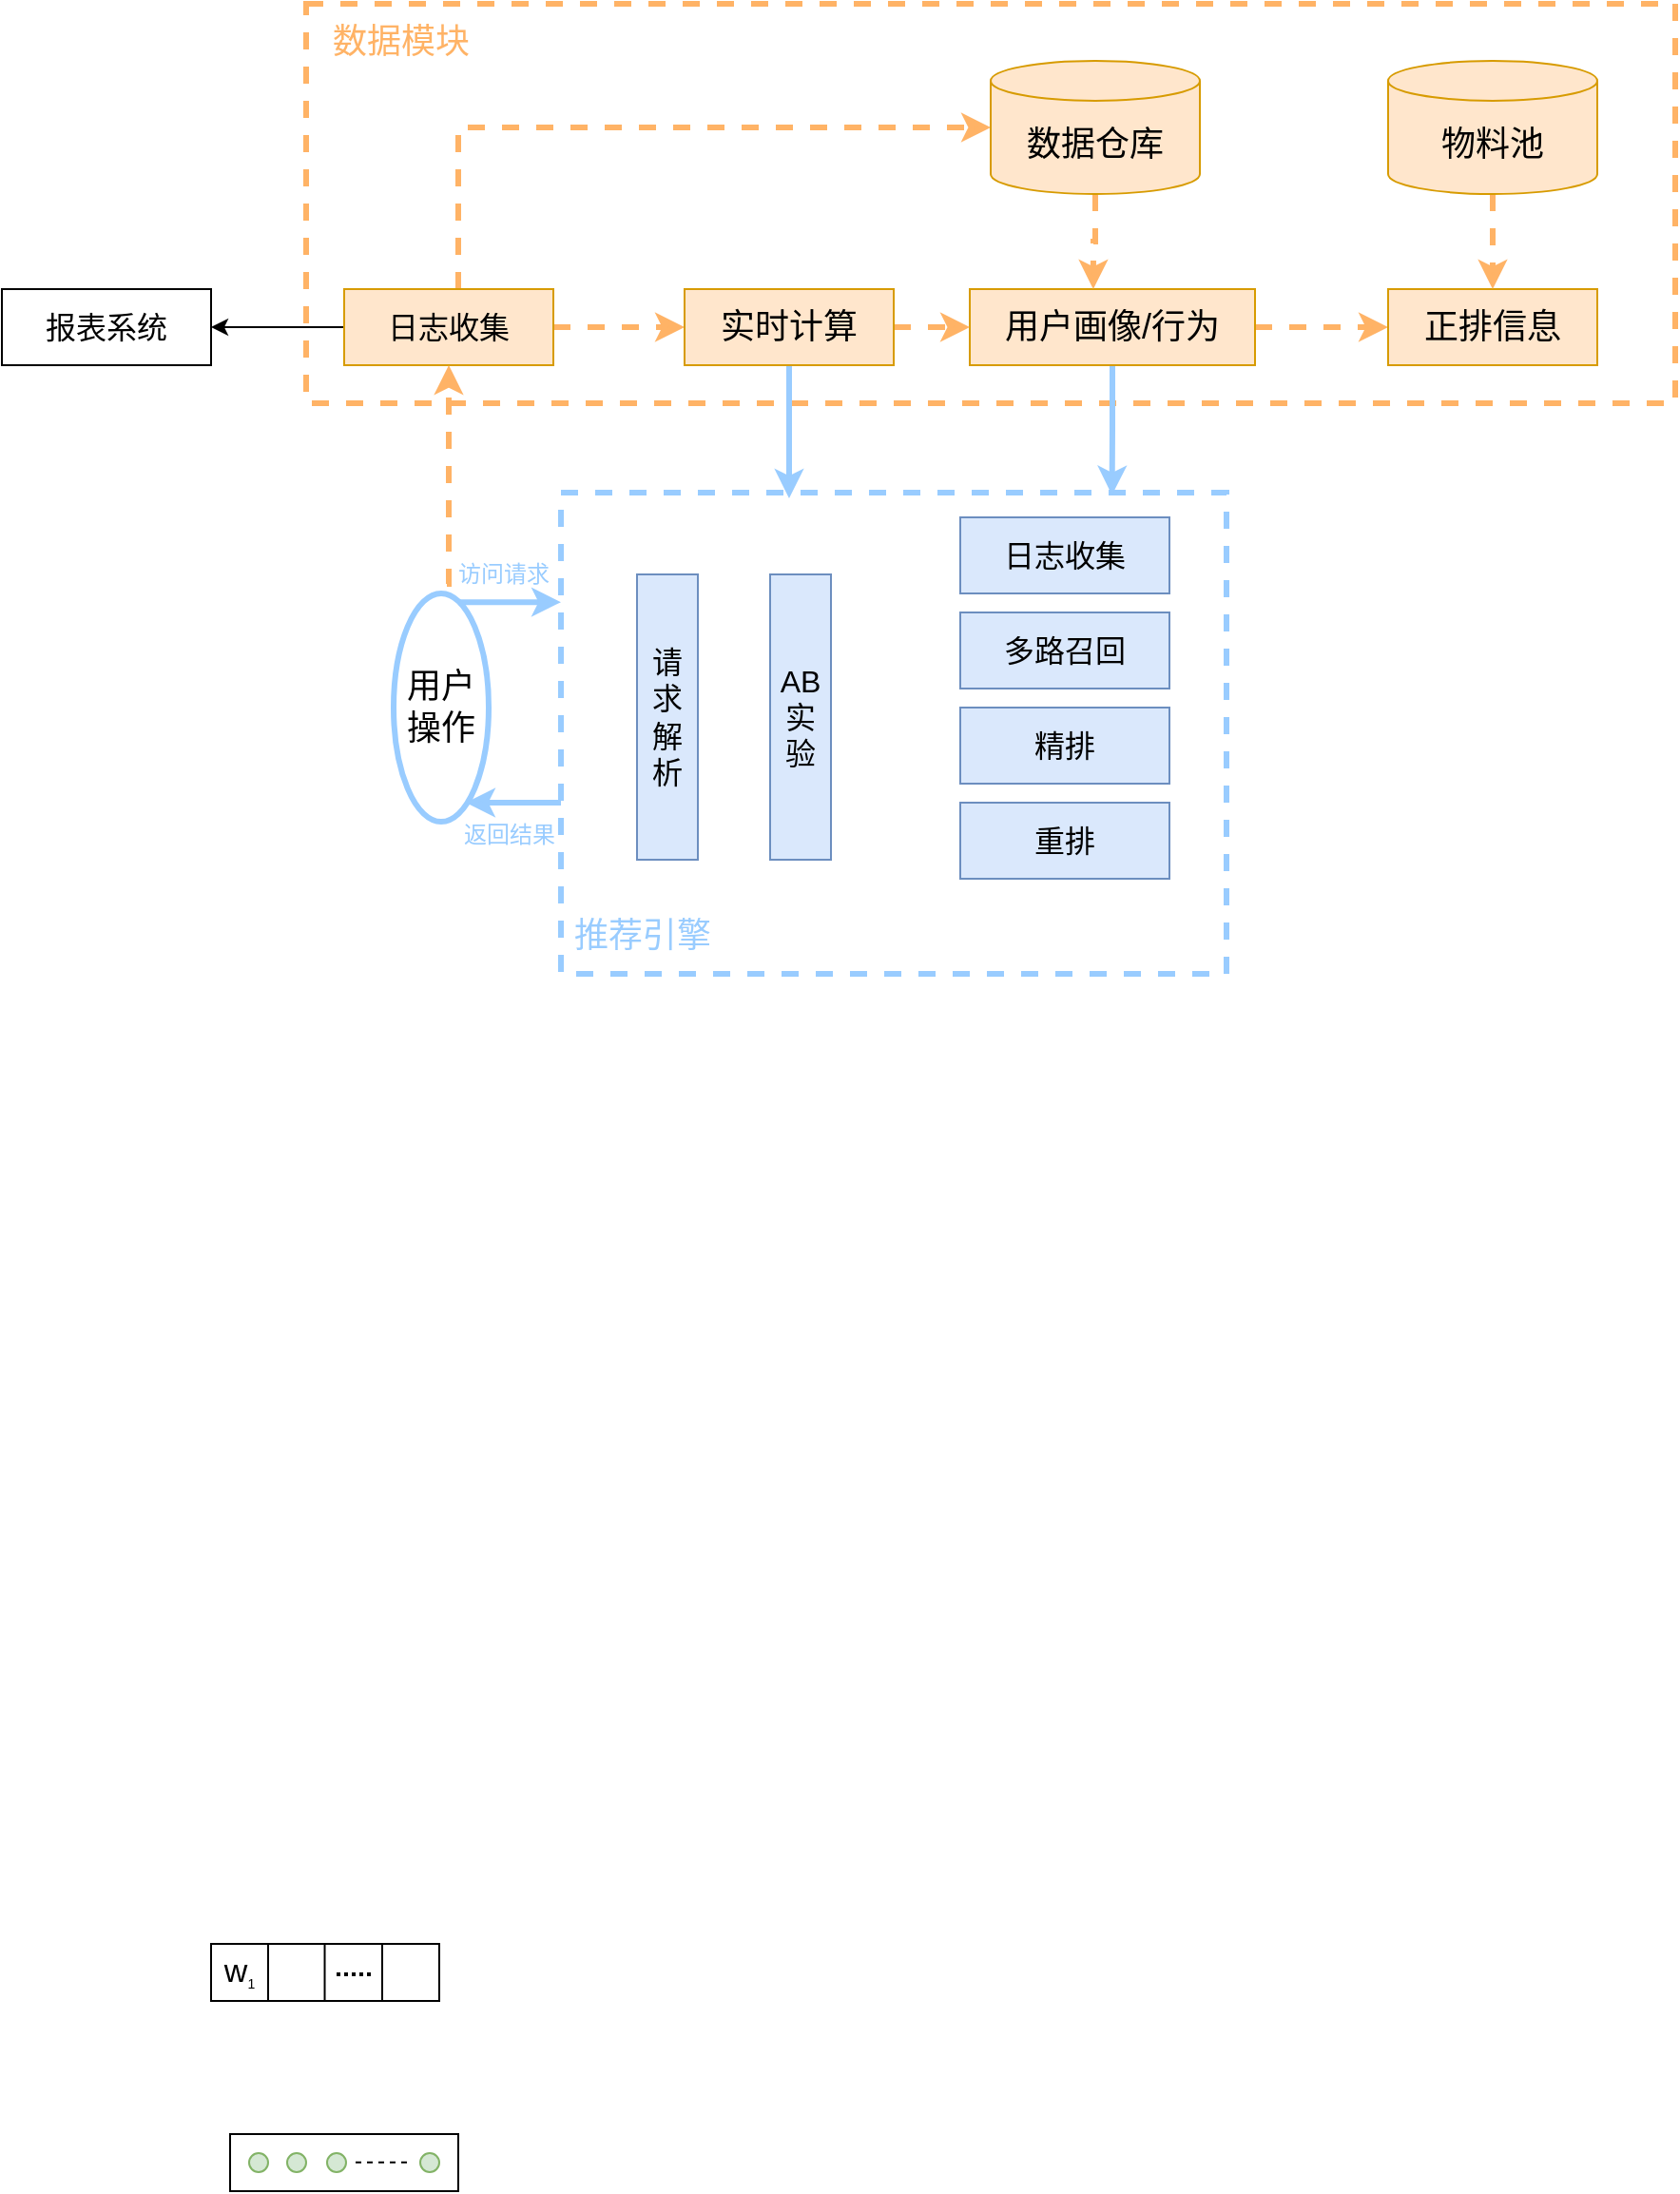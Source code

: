 <mxfile version="13.7.6" type="github">
  <diagram id="0R1KgyZivqST2G8Sgrir" name="Page-1">
    <mxGraphModel dx="523" dy="796" grid="1" gridSize="10" guides="1" tooltips="1" connect="1" arrows="1" fold="1" page="1" pageScale="1" pageWidth="827" pageHeight="1169" math="0" shadow="0">
      <root>
        <mxCell id="0" />
        <mxCell id="1" parent="0" />
        <mxCell id="2lEhO2xfnhziDfnZjIPp-33" value="" style="rounded=0;whiteSpace=wrap;html=1;fillColor=none;dashed=1;strokeWidth=3;strokeColor=#99CCFF;" vertex="1" parent="1">
          <mxGeometry x="334" y="427" width="350" height="253" as="geometry" />
        </mxCell>
        <mxCell id="2lEhO2xfnhziDfnZjIPp-19" value="" style="rounded=0;whiteSpace=wrap;html=1;fillColor=none;dashed=1;strokeWidth=3;strokeColor=#FFB366;" vertex="1" parent="1">
          <mxGeometry x="200" y="170" width="720" height="210" as="geometry" />
        </mxCell>
        <mxCell id="F2EInP20JMvGmBjEMHAI-9" value="" style="group;rounded=0;glass=0;shadow=0;sketch=0;" parent="1" vertex="1" connectable="0">
          <mxGeometry x="160" y="1290" width="120" height="30" as="geometry" />
        </mxCell>
        <mxCell id="F2EInP20JMvGmBjEMHAI-1" value="" style="verticalLabelPosition=bottom;verticalAlign=top;html=1;shape=mxgraph.basic.rect;fillColor2=none;strokeWidth=1;size=20;indent=5;" parent="F2EInP20JMvGmBjEMHAI-9" vertex="1">
          <mxGeometry width="120" height="30" as="geometry" />
        </mxCell>
        <mxCell id="F2EInP20JMvGmBjEMHAI-3" value="" style="verticalLabelPosition=bottom;verticalAlign=top;html=1;shape=mxgraph.flowchart.on-page_reference;fillColor=#d5e8d4;strokeColor=#82b366;" parent="F2EInP20JMvGmBjEMHAI-9" vertex="1">
          <mxGeometry x="10" y="10" width="10" height="10" as="geometry" />
        </mxCell>
        <mxCell id="F2EInP20JMvGmBjEMHAI-4" value="" style="verticalLabelPosition=bottom;verticalAlign=top;html=1;shape=mxgraph.flowchart.on-page_reference;fillColor=#d5e8d4;strokeColor=#82b366;" parent="F2EInP20JMvGmBjEMHAI-9" vertex="1">
          <mxGeometry x="30" y="10" width="10" height="10" as="geometry" />
        </mxCell>
        <mxCell id="F2EInP20JMvGmBjEMHAI-5" value="" style="verticalLabelPosition=bottom;verticalAlign=top;html=1;shape=mxgraph.flowchart.on-page_reference;fillColor=#d5e8d4;strokeColor=#82b366;" parent="F2EInP20JMvGmBjEMHAI-9" vertex="1">
          <mxGeometry x="51" y="10" width="10" height="10" as="geometry" />
        </mxCell>
        <mxCell id="F2EInP20JMvGmBjEMHAI-6" value="" style="verticalLabelPosition=bottom;verticalAlign=top;html=1;shape=mxgraph.flowchart.on-page_reference;fillColor=#d5e8d4;strokeColor=#82b366;" parent="F2EInP20JMvGmBjEMHAI-9" vertex="1">
          <mxGeometry x="100" y="10" width="10" height="10" as="geometry" />
        </mxCell>
        <mxCell id="F2EInP20JMvGmBjEMHAI-7" value="" style="endArrow=none;html=1;rounded=0;" parent="F2EInP20JMvGmBjEMHAI-9" target="F2EInP20JMvGmBjEMHAI-1" edge="1">
          <mxGeometry relative="1" as="geometry">
            <mxPoint y="10" as="sourcePoint" />
            <mxPoint x="160" y="10" as="targetPoint" />
          </mxGeometry>
        </mxCell>
        <mxCell id="F2EInP20JMvGmBjEMHAI-8" value="" style="endArrow=none;html=1;rounded=0;dashed=1;" parent="F2EInP20JMvGmBjEMHAI-9" edge="1">
          <mxGeometry relative="1" as="geometry">
            <mxPoint x="66" y="14.9" as="sourcePoint" />
            <mxPoint x="96" y="14.9" as="targetPoint" />
            <Array as="points">
              <mxPoint x="76" y="14.9" />
            </Array>
          </mxGeometry>
        </mxCell>
        <mxCell id="F2EInP20JMvGmBjEMHAI-15" value="" style="group" parent="1" vertex="1" connectable="0">
          <mxGeometry x="150" y="1190" width="120" height="30" as="geometry" />
        </mxCell>
        <mxCell id="F2EInP20JMvGmBjEMHAI-10" value="" style="verticalLabelPosition=bottom;verticalAlign=top;html=1;shape=mxgraph.basic.rect;fillColor2=none;strokeWidth=1;size=20;indent=5;" parent="F2EInP20JMvGmBjEMHAI-15" vertex="1">
          <mxGeometry width="120" height="30" as="geometry" />
        </mxCell>
        <mxCell id="F2EInP20JMvGmBjEMHAI-11" value="" style="endArrow=none;html=1;entryX=0.25;entryY=0;entryDx=0;entryDy=0;entryPerimeter=0;" parent="F2EInP20JMvGmBjEMHAI-15" target="F2EInP20JMvGmBjEMHAI-10" edge="1">
          <mxGeometry width="50" height="50" relative="1" as="geometry">
            <mxPoint x="30" y="30" as="sourcePoint" />
            <mxPoint x="80" y="-20" as="targetPoint" />
          </mxGeometry>
        </mxCell>
        <mxCell id="F2EInP20JMvGmBjEMHAI-12" value="" style="endArrow=none;html=1;entryX=0.25;entryY=0;entryDx=0;entryDy=0;entryPerimeter=0;" parent="F2EInP20JMvGmBjEMHAI-15" edge="1">
          <mxGeometry width="50" height="50" relative="1" as="geometry">
            <mxPoint x="59.76" y="30" as="sourcePoint" />
            <mxPoint x="59.76" as="targetPoint" />
          </mxGeometry>
        </mxCell>
        <mxCell id="F2EInP20JMvGmBjEMHAI-13" value="" style="endArrow=none;html=1;entryX=0.25;entryY=0;entryDx=0;entryDy=0;entryPerimeter=0;" parent="F2EInP20JMvGmBjEMHAI-15" edge="1">
          <mxGeometry width="50" height="50" relative="1" as="geometry">
            <mxPoint x="90" y="30" as="sourcePoint" />
            <mxPoint x="90" as="targetPoint" />
          </mxGeometry>
        </mxCell>
        <mxCell id="F2EInP20JMvGmBjEMHAI-14" value="" style="endArrow=none;dashed=1;html=1;strokeWidth=2;dashPattern=1 1;" parent="F2EInP20JMvGmBjEMHAI-15" edge="1">
          <mxGeometry width="50" height="50" relative="1" as="geometry">
            <mxPoint x="66" y="16" as="sourcePoint" />
            <mxPoint x="86" y="16" as="targetPoint" />
          </mxGeometry>
        </mxCell>
        <mxCell id="F2EInP20JMvGmBjEMHAI-16" value="&lt;font&gt;&lt;font style=&quot;font-size: 17px&quot;&gt;w&lt;/font&gt;&lt;sub style=&quot;font-size: 7px&quot;&gt;&lt;font style=&quot;font-size: 7px&quot;&gt;1&lt;/font&gt;&lt;/sub&gt;&lt;/font&gt;" style="text;html=1;strokeColor=none;fillColor=none;align=center;verticalAlign=middle;whiteSpace=wrap;rounded=0;shadow=0;glass=0;sketch=0;" parent="F2EInP20JMvGmBjEMHAI-15" vertex="1">
          <mxGeometry y="5" width="30" height="20" as="geometry" />
        </mxCell>
        <mxCell id="2lEhO2xfnhziDfnZjIPp-1" value="&lt;font style=&quot;font-size: 16px&quot;&gt;报表系统&lt;/font&gt;" style="rounded=0;whiteSpace=wrap;html=1;" vertex="1" parent="1">
          <mxGeometry x="40" y="320" width="110" height="40" as="geometry" />
        </mxCell>
        <mxCell id="2lEhO2xfnhziDfnZjIPp-8" style="edgeStyle=orthogonalEdgeStyle;rounded=0;orthogonalLoop=1;jettySize=auto;html=1;entryX=1;entryY=0.5;entryDx=0;entryDy=0;" edge="1" parent="1" source="2lEhO2xfnhziDfnZjIPp-2" target="2lEhO2xfnhziDfnZjIPp-1">
          <mxGeometry relative="1" as="geometry" />
        </mxCell>
        <mxCell id="2lEhO2xfnhziDfnZjIPp-10" style="edgeStyle=orthogonalEdgeStyle;rounded=0;orthogonalLoop=1;jettySize=auto;html=1;entryX=0;entryY=0.5;entryDx=0;entryDy=0;entryPerimeter=0;strokeColor=#FFB366;strokeWidth=3;dashed=1;" edge="1" parent="1" source="2lEhO2xfnhziDfnZjIPp-2" target="2lEhO2xfnhziDfnZjIPp-6">
          <mxGeometry relative="1" as="geometry">
            <Array as="points">
              <mxPoint x="280" y="235" />
            </Array>
          </mxGeometry>
        </mxCell>
        <mxCell id="2lEhO2xfnhziDfnZjIPp-14" style="edgeStyle=orthogonalEdgeStyle;rounded=0;orthogonalLoop=1;jettySize=auto;html=1;exitX=1;exitY=0.5;exitDx=0;exitDy=0;entryX=0;entryY=0.5;entryDx=0;entryDy=0;strokeWidth=3;dashed=1;strokeColor=#FFB366;" edge="1" parent="1" source="2lEhO2xfnhziDfnZjIPp-2" target="2lEhO2xfnhziDfnZjIPp-4">
          <mxGeometry relative="1" as="geometry" />
        </mxCell>
        <mxCell id="2lEhO2xfnhziDfnZjIPp-2" value="&lt;font style=&quot;font-size: 16px&quot;&gt;日志收集&lt;/font&gt;" style="rounded=0;whiteSpace=wrap;html=1;fillColor=#ffe6cc;strokeColor=#d79b00;" vertex="1" parent="1">
          <mxGeometry x="220" y="320" width="110" height="40" as="geometry" />
        </mxCell>
        <mxCell id="2lEhO2xfnhziDfnZjIPp-16" style="edgeStyle=orthogonalEdgeStyle;rounded=0;orthogonalLoop=1;jettySize=auto;html=1;entryX=0;entryY=0.5;entryDx=0;entryDy=0;dashed=1;strokeWidth=3;strokeColor=#FFB366;" edge="1" parent="1" source="2lEhO2xfnhziDfnZjIPp-3" target="2lEhO2xfnhziDfnZjIPp-5">
          <mxGeometry relative="1" as="geometry" />
        </mxCell>
        <mxCell id="2lEhO2xfnhziDfnZjIPp-43" style="edgeStyle=orthogonalEdgeStyle;rounded=0;orthogonalLoop=1;jettySize=auto;html=1;exitX=0.5;exitY=1;exitDx=0;exitDy=0;entryX=0.828;entryY=0.005;entryDx=0;entryDy=0;entryPerimeter=0;strokeColor=#99CCFF;strokeWidth=3;" edge="1" parent="1" source="2lEhO2xfnhziDfnZjIPp-3" target="2lEhO2xfnhziDfnZjIPp-33">
          <mxGeometry relative="1" as="geometry" />
        </mxCell>
        <mxCell id="2lEhO2xfnhziDfnZjIPp-3" value="&lt;font style=&quot;font-size: 18px&quot;&gt;用户画像/行为&lt;/font&gt;" style="rounded=0;whiteSpace=wrap;html=1;fillColor=#ffe6cc;strokeColor=#d79b00;" vertex="1" parent="1">
          <mxGeometry x="549" y="320" width="150" height="40" as="geometry" />
        </mxCell>
        <mxCell id="2lEhO2xfnhziDfnZjIPp-15" style="edgeStyle=orthogonalEdgeStyle;rounded=0;orthogonalLoop=1;jettySize=auto;html=1;exitX=1;exitY=0.5;exitDx=0;exitDy=0;entryX=0;entryY=0.5;entryDx=0;entryDy=0;strokeWidth=3;dashed=1;strokeColor=#FFB366;" edge="1" parent="1" source="2lEhO2xfnhziDfnZjIPp-4" target="2lEhO2xfnhziDfnZjIPp-3">
          <mxGeometry relative="1" as="geometry" />
        </mxCell>
        <mxCell id="2lEhO2xfnhziDfnZjIPp-41" style="edgeStyle=orthogonalEdgeStyle;rounded=0;orthogonalLoop=1;jettySize=auto;html=1;exitX=0.5;exitY=1;exitDx=0;exitDy=0;strokeColor=#99CCFF;strokeWidth=3;" edge="1" parent="1" source="2lEhO2xfnhziDfnZjIPp-4">
          <mxGeometry relative="1" as="geometry">
            <mxPoint x="454" y="430" as="targetPoint" />
          </mxGeometry>
        </mxCell>
        <mxCell id="2lEhO2xfnhziDfnZjIPp-4" value="&lt;font style=&quot;font-size: 18px&quot;&gt;实时计算&lt;/font&gt;" style="rounded=0;whiteSpace=wrap;html=1;fillColor=#ffe6cc;strokeColor=#d79b00;" vertex="1" parent="1">
          <mxGeometry x="399" y="320" width="110" height="40" as="geometry" />
        </mxCell>
        <mxCell id="2lEhO2xfnhziDfnZjIPp-5" value="&lt;font style=&quot;font-size: 18px&quot;&gt;正排信息&lt;/font&gt;" style="rounded=0;whiteSpace=wrap;html=1;fillColor=#ffe6cc;strokeColor=#d79b00;" vertex="1" parent="1">
          <mxGeometry x="769" y="320" width="110" height="40" as="geometry" />
        </mxCell>
        <mxCell id="2lEhO2xfnhziDfnZjIPp-17" style="edgeStyle=orthogonalEdgeStyle;rounded=0;orthogonalLoop=1;jettySize=auto;html=1;entryX=0.433;entryY=0;entryDx=0;entryDy=0;entryPerimeter=0;strokeColor=#FFB366;strokeWidth=3;dashed=1;" edge="1" parent="1" source="2lEhO2xfnhziDfnZjIPp-6" target="2lEhO2xfnhziDfnZjIPp-3">
          <mxGeometry relative="1" as="geometry" />
        </mxCell>
        <mxCell id="2lEhO2xfnhziDfnZjIPp-6" value="&lt;font style=&quot;font-size: 18px&quot;&gt;数据仓库&lt;/font&gt;" style="shape=cylinder3;whiteSpace=wrap;html=1;boundedLbl=1;backgroundOutline=1;size=10.471;fillColor=#ffe6cc;strokeColor=#d79b00;" vertex="1" parent="1">
          <mxGeometry x="560" y="200" width="110" height="70" as="geometry" />
        </mxCell>
        <mxCell id="2lEhO2xfnhziDfnZjIPp-18" style="edgeStyle=orthogonalEdgeStyle;rounded=0;orthogonalLoop=1;jettySize=auto;html=1;strokeColor=#FFB366;strokeWidth=3;dashed=1;" edge="1" parent="1" source="2lEhO2xfnhziDfnZjIPp-7" target="2lEhO2xfnhziDfnZjIPp-5">
          <mxGeometry relative="1" as="geometry" />
        </mxCell>
        <mxCell id="2lEhO2xfnhziDfnZjIPp-7" value="&lt;font style=&quot;font-size: 18px&quot;&gt;物料池&lt;/font&gt;" style="shape=cylinder3;whiteSpace=wrap;html=1;boundedLbl=1;backgroundOutline=1;size=10.471;fillColor=#ffe6cc;strokeColor=#d79b00;" vertex="1" parent="1">
          <mxGeometry x="769" y="200" width="110" height="70" as="geometry" />
        </mxCell>
        <mxCell id="2lEhO2xfnhziDfnZjIPp-20" value="&lt;font style=&quot;font-size: 18px&quot; color=&quot;#ffb366&quot;&gt;数据模块&lt;/font&gt;" style="text;html=1;strokeColor=none;fillColor=none;align=center;verticalAlign=middle;whiteSpace=wrap;rounded=0;dashed=1;" vertex="1" parent="1">
          <mxGeometry x="200" y="180" width="100" height="20" as="geometry" />
        </mxCell>
        <mxCell id="2lEhO2xfnhziDfnZjIPp-23" style="edgeStyle=orthogonalEdgeStyle;rounded=0;orthogonalLoop=1;jettySize=auto;html=1;entryX=0.5;entryY=1;entryDx=0;entryDy=0;dashed=1;strokeColor=#FFB366;strokeWidth=3;exitX=0;exitY=0.75;exitDx=0;exitDy=0;" edge="1" parent="1" source="2lEhO2xfnhziDfnZjIPp-35" target="2lEhO2xfnhziDfnZjIPp-2">
          <mxGeometry relative="1" as="geometry">
            <mxPoint x="275" y="540" as="sourcePoint" />
            <Array as="points">
              <mxPoint x="275" y="475" />
            </Array>
          </mxGeometry>
        </mxCell>
        <mxCell id="2lEhO2xfnhziDfnZjIPp-26" value="&lt;font style=&quot;font-size: 16px&quot;&gt;日志收集&lt;/font&gt;" style="rounded=0;whiteSpace=wrap;html=1;fillColor=#dae8fc;strokeColor=#6c8ebf;" vertex="1" parent="1">
          <mxGeometry x="544" y="440" width="110" height="40" as="geometry" />
        </mxCell>
        <mxCell id="2lEhO2xfnhziDfnZjIPp-28" value="&lt;font style=&quot;font-size: 16px&quot;&gt;多路召回&lt;/font&gt;" style="rounded=0;whiteSpace=wrap;html=1;fillColor=#dae8fc;strokeColor=#6c8ebf;" vertex="1" parent="1">
          <mxGeometry x="544" y="490" width="110" height="40" as="geometry" />
        </mxCell>
        <mxCell id="2lEhO2xfnhziDfnZjIPp-29" value="&lt;font style=&quot;font-size: 16px&quot;&gt;精排&lt;/font&gt;" style="rounded=0;whiteSpace=wrap;html=1;fillColor=#dae8fc;strokeColor=#6c8ebf;" vertex="1" parent="1">
          <mxGeometry x="544" y="540" width="110" height="40" as="geometry" />
        </mxCell>
        <mxCell id="2lEhO2xfnhziDfnZjIPp-30" value="&lt;font style=&quot;font-size: 16px&quot;&gt;重排&lt;/font&gt;" style="rounded=0;whiteSpace=wrap;html=1;fillColor=#dae8fc;strokeColor=#6c8ebf;" vertex="1" parent="1">
          <mxGeometry x="544" y="590" width="110" height="40" as="geometry" />
        </mxCell>
        <mxCell id="2lEhO2xfnhziDfnZjIPp-31" value="&lt;span style=&quot;font-size: 16px&quot;&gt;请求解析&lt;/span&gt;" style="rounded=0;whiteSpace=wrap;html=1;fillColor=#dae8fc;strokeColor=#6c8ebf;" vertex="1" parent="1">
          <mxGeometry x="374" y="470" width="32" height="150" as="geometry" />
        </mxCell>
        <mxCell id="2lEhO2xfnhziDfnZjIPp-32" value="&lt;span style=&quot;font-size: 16px&quot;&gt;AB实验&lt;/span&gt;" style="rounded=0;whiteSpace=wrap;html=1;fillColor=#dae8fc;strokeColor=#6c8ebf;" vertex="1" parent="1">
          <mxGeometry x="444" y="470" width="32" height="150" as="geometry" />
        </mxCell>
        <mxCell id="2lEhO2xfnhziDfnZjIPp-34" value="" style="endArrow=classic;html=1;strokeWidth=3;strokeColor=#99CCFF;" edge="1" parent="1">
          <mxGeometry width="50" height="50" relative="1" as="geometry">
            <mxPoint x="280" y="484.58" as="sourcePoint" />
            <mxPoint x="334" y="484.58" as="targetPoint" />
          </mxGeometry>
        </mxCell>
        <mxCell id="2lEhO2xfnhziDfnZjIPp-35" value="&lt;font color=&quot;#99ccff&quot;&gt;访问请求&lt;/font&gt;" style="text;html=1;strokeColor=none;fillColor=none;align=center;verticalAlign=middle;whiteSpace=wrap;rounded=0;" vertex="1" parent="1">
          <mxGeometry x="274" y="460" width="60" height="20" as="geometry" />
        </mxCell>
        <mxCell id="2lEhO2xfnhziDfnZjIPp-36" value="&lt;font style=&quot;font-size: 18px&quot;&gt;用户操作&lt;/font&gt;" style="ellipse;whiteSpace=wrap;html=1;strokeColor=#99CCFF;strokeWidth=3;fillColor=none;" vertex="1" parent="1">
          <mxGeometry x="246" y="480" width="50" height="120" as="geometry" />
        </mxCell>
        <mxCell id="2lEhO2xfnhziDfnZjIPp-37" value="" style="endArrow=classic;html=1;strokeWidth=3;strokeColor=#99CCFF;" edge="1" parent="1">
          <mxGeometry width="50" height="50" relative="1" as="geometry">
            <mxPoint x="334" y="590" as="sourcePoint" />
            <mxPoint x="284" y="590" as="targetPoint" />
          </mxGeometry>
        </mxCell>
        <mxCell id="2lEhO2xfnhziDfnZjIPp-38" value="&lt;font color=&quot;#99ccff&quot;&gt;返回结果&lt;/font&gt;" style="text;html=1;strokeColor=none;fillColor=none;align=center;verticalAlign=middle;whiteSpace=wrap;rounded=0;" vertex="1" parent="1">
          <mxGeometry x="277" y="597" width="60" height="20" as="geometry" />
        </mxCell>
        <mxCell id="2lEhO2xfnhziDfnZjIPp-40" value="&lt;font style=&quot;font-size: 18px&quot; color=&quot;#99ccff&quot;&gt;推荐引擎&lt;/font&gt;" style="text;html=1;strokeColor=none;fillColor=none;align=center;verticalAlign=middle;whiteSpace=wrap;rounded=0;" vertex="1" parent="1">
          <mxGeometry x="334" y="650" width="86" height="20" as="geometry" />
        </mxCell>
      </root>
    </mxGraphModel>
  </diagram>
</mxfile>
